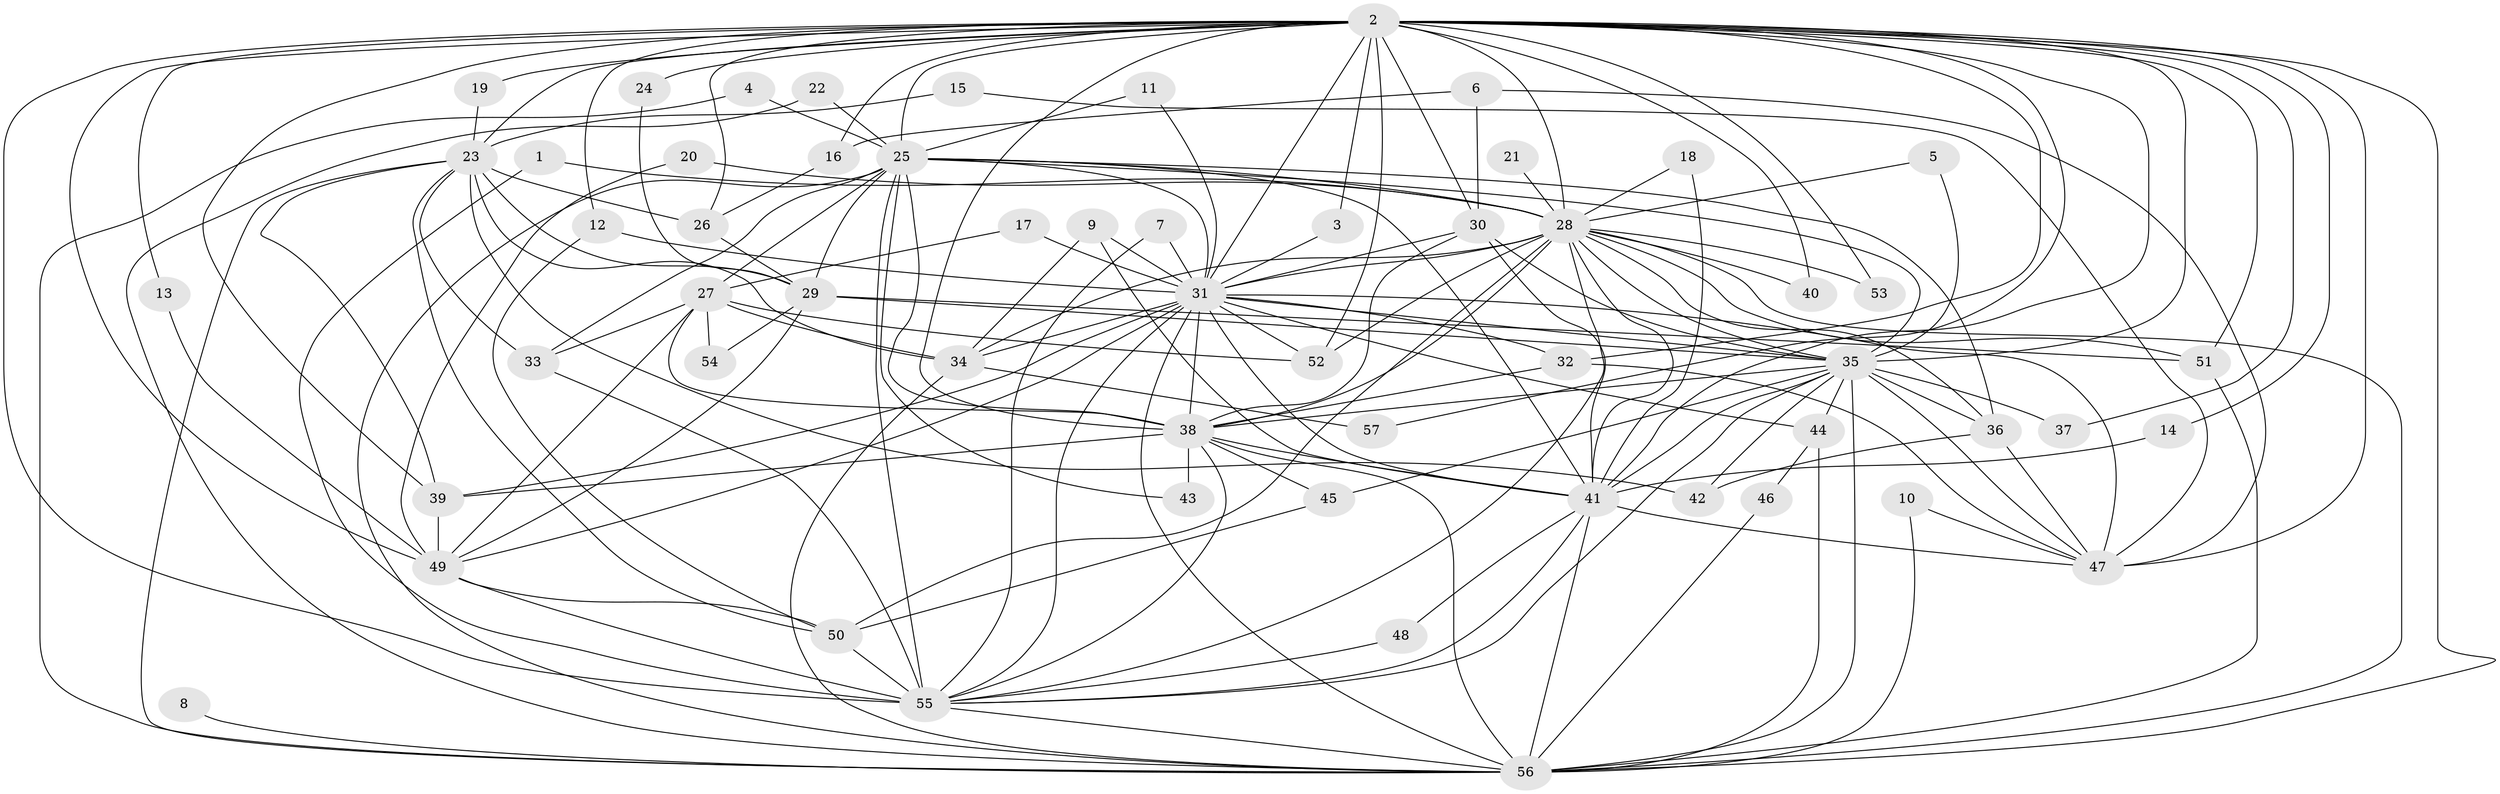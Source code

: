 // original degree distribution, {23: 0.017543859649122806, 21: 0.017543859649122806, 15: 0.017543859649122806, 19: 0.008771929824561403, 24: 0.008771929824561403, 26: 0.008771929824561403, 17: 0.008771929824561403, 11: 0.017543859649122806, 5: 0.02631578947368421, 2: 0.5350877192982456, 8: 0.008771929824561403, 3: 0.19298245614035087, 4: 0.09649122807017543, 6: 0.02631578947368421, 7: 0.008771929824561403}
// Generated by graph-tools (version 1.1) at 2025/25/03/09/25 03:25:44]
// undirected, 57 vertices, 164 edges
graph export_dot {
graph [start="1"]
  node [color=gray90,style=filled];
  1;
  2;
  3;
  4;
  5;
  6;
  7;
  8;
  9;
  10;
  11;
  12;
  13;
  14;
  15;
  16;
  17;
  18;
  19;
  20;
  21;
  22;
  23;
  24;
  25;
  26;
  27;
  28;
  29;
  30;
  31;
  32;
  33;
  34;
  35;
  36;
  37;
  38;
  39;
  40;
  41;
  42;
  43;
  44;
  45;
  46;
  47;
  48;
  49;
  50;
  51;
  52;
  53;
  54;
  55;
  56;
  57;
  1 -- 28 [weight=1.0];
  1 -- 55 [weight=1.0];
  2 -- 3 [weight=1.0];
  2 -- 12 [weight=1.0];
  2 -- 13 [weight=1.0];
  2 -- 14 [weight=1.0];
  2 -- 16 [weight=1.0];
  2 -- 19 [weight=1.0];
  2 -- 23 [weight=1.0];
  2 -- 24 [weight=2.0];
  2 -- 25 [weight=2.0];
  2 -- 26 [weight=1.0];
  2 -- 28 [weight=4.0];
  2 -- 30 [weight=1.0];
  2 -- 31 [weight=2.0];
  2 -- 32 [weight=1.0];
  2 -- 35 [weight=2.0];
  2 -- 37 [weight=1.0];
  2 -- 38 [weight=3.0];
  2 -- 39 [weight=1.0];
  2 -- 40 [weight=1.0];
  2 -- 41 [weight=3.0];
  2 -- 47 [weight=1.0];
  2 -- 49 [weight=1.0];
  2 -- 51 [weight=1.0];
  2 -- 52 [weight=1.0];
  2 -- 53 [weight=1.0];
  2 -- 55 [weight=3.0];
  2 -- 56 [weight=2.0];
  2 -- 57 [weight=1.0];
  3 -- 31 [weight=1.0];
  4 -- 25 [weight=1.0];
  4 -- 56 [weight=1.0];
  5 -- 28 [weight=1.0];
  5 -- 35 [weight=1.0];
  6 -- 16 [weight=1.0];
  6 -- 30 [weight=1.0];
  6 -- 47 [weight=1.0];
  7 -- 31 [weight=1.0];
  7 -- 55 [weight=1.0];
  8 -- 56 [weight=1.0];
  9 -- 31 [weight=1.0];
  9 -- 34 [weight=1.0];
  9 -- 41 [weight=1.0];
  10 -- 47 [weight=1.0];
  10 -- 56 [weight=1.0];
  11 -- 25 [weight=1.0];
  11 -- 31 [weight=1.0];
  12 -- 31 [weight=1.0];
  12 -- 50 [weight=1.0];
  13 -- 49 [weight=1.0];
  14 -- 41 [weight=1.0];
  15 -- 23 [weight=1.0];
  15 -- 47 [weight=1.0];
  16 -- 26 [weight=1.0];
  17 -- 27 [weight=1.0];
  17 -- 31 [weight=1.0];
  18 -- 28 [weight=1.0];
  18 -- 41 [weight=1.0];
  19 -- 23 [weight=1.0];
  20 -- 28 [weight=1.0];
  20 -- 49 [weight=1.0];
  21 -- 28 [weight=1.0];
  22 -- 25 [weight=1.0];
  22 -- 56 [weight=1.0];
  23 -- 26 [weight=1.0];
  23 -- 29 [weight=1.0];
  23 -- 33 [weight=1.0];
  23 -- 34 [weight=1.0];
  23 -- 39 [weight=1.0];
  23 -- 42 [weight=1.0];
  23 -- 50 [weight=1.0];
  23 -- 56 [weight=1.0];
  24 -- 29 [weight=1.0];
  25 -- 27 [weight=1.0];
  25 -- 28 [weight=1.0];
  25 -- 29 [weight=1.0];
  25 -- 31 [weight=1.0];
  25 -- 33 [weight=2.0];
  25 -- 35 [weight=2.0];
  25 -- 36 [weight=1.0];
  25 -- 38 [weight=1.0];
  25 -- 41 [weight=1.0];
  25 -- 43 [weight=1.0];
  25 -- 55 [weight=2.0];
  25 -- 56 [weight=2.0];
  26 -- 29 [weight=1.0];
  27 -- 33 [weight=1.0];
  27 -- 34 [weight=1.0];
  27 -- 38 [weight=1.0];
  27 -- 49 [weight=1.0];
  27 -- 52 [weight=1.0];
  27 -- 54 [weight=1.0];
  28 -- 31 [weight=2.0];
  28 -- 34 [weight=1.0];
  28 -- 35 [weight=1.0];
  28 -- 36 [weight=2.0];
  28 -- 38 [weight=1.0];
  28 -- 40 [weight=1.0];
  28 -- 41 [weight=1.0];
  28 -- 50 [weight=1.0];
  28 -- 51 [weight=1.0];
  28 -- 52 [weight=1.0];
  28 -- 53 [weight=1.0];
  28 -- 55 [weight=1.0];
  28 -- 56 [weight=1.0];
  29 -- 35 [weight=1.0];
  29 -- 49 [weight=1.0];
  29 -- 51 [weight=1.0];
  29 -- 54 [weight=1.0];
  30 -- 31 [weight=1.0];
  30 -- 35 [weight=1.0];
  30 -- 38 [weight=1.0];
  30 -- 41 [weight=1.0];
  31 -- 32 [weight=1.0];
  31 -- 34 [weight=1.0];
  31 -- 35 [weight=1.0];
  31 -- 38 [weight=1.0];
  31 -- 39 [weight=1.0];
  31 -- 41 [weight=1.0];
  31 -- 44 [weight=1.0];
  31 -- 47 [weight=2.0];
  31 -- 49 [weight=1.0];
  31 -- 52 [weight=1.0];
  31 -- 55 [weight=1.0];
  31 -- 56 [weight=1.0];
  32 -- 38 [weight=1.0];
  32 -- 47 [weight=1.0];
  33 -- 55 [weight=1.0];
  34 -- 56 [weight=1.0];
  34 -- 57 [weight=1.0];
  35 -- 36 [weight=1.0];
  35 -- 37 [weight=1.0];
  35 -- 38 [weight=1.0];
  35 -- 41 [weight=1.0];
  35 -- 42 [weight=2.0];
  35 -- 44 [weight=1.0];
  35 -- 45 [weight=1.0];
  35 -- 47 [weight=1.0];
  35 -- 55 [weight=1.0];
  35 -- 56 [weight=1.0];
  36 -- 42 [weight=1.0];
  36 -- 47 [weight=1.0];
  38 -- 39 [weight=1.0];
  38 -- 41 [weight=1.0];
  38 -- 43 [weight=1.0];
  38 -- 45 [weight=1.0];
  38 -- 55 [weight=1.0];
  38 -- 56 [weight=1.0];
  39 -- 49 [weight=1.0];
  41 -- 47 [weight=1.0];
  41 -- 48 [weight=1.0];
  41 -- 55 [weight=1.0];
  41 -- 56 [weight=2.0];
  44 -- 46 [weight=2.0];
  44 -- 56 [weight=1.0];
  45 -- 50 [weight=1.0];
  46 -- 56 [weight=1.0];
  48 -- 55 [weight=1.0];
  49 -- 50 [weight=1.0];
  49 -- 55 [weight=2.0];
  50 -- 55 [weight=1.0];
  51 -- 56 [weight=1.0];
  55 -- 56 [weight=1.0];
}
